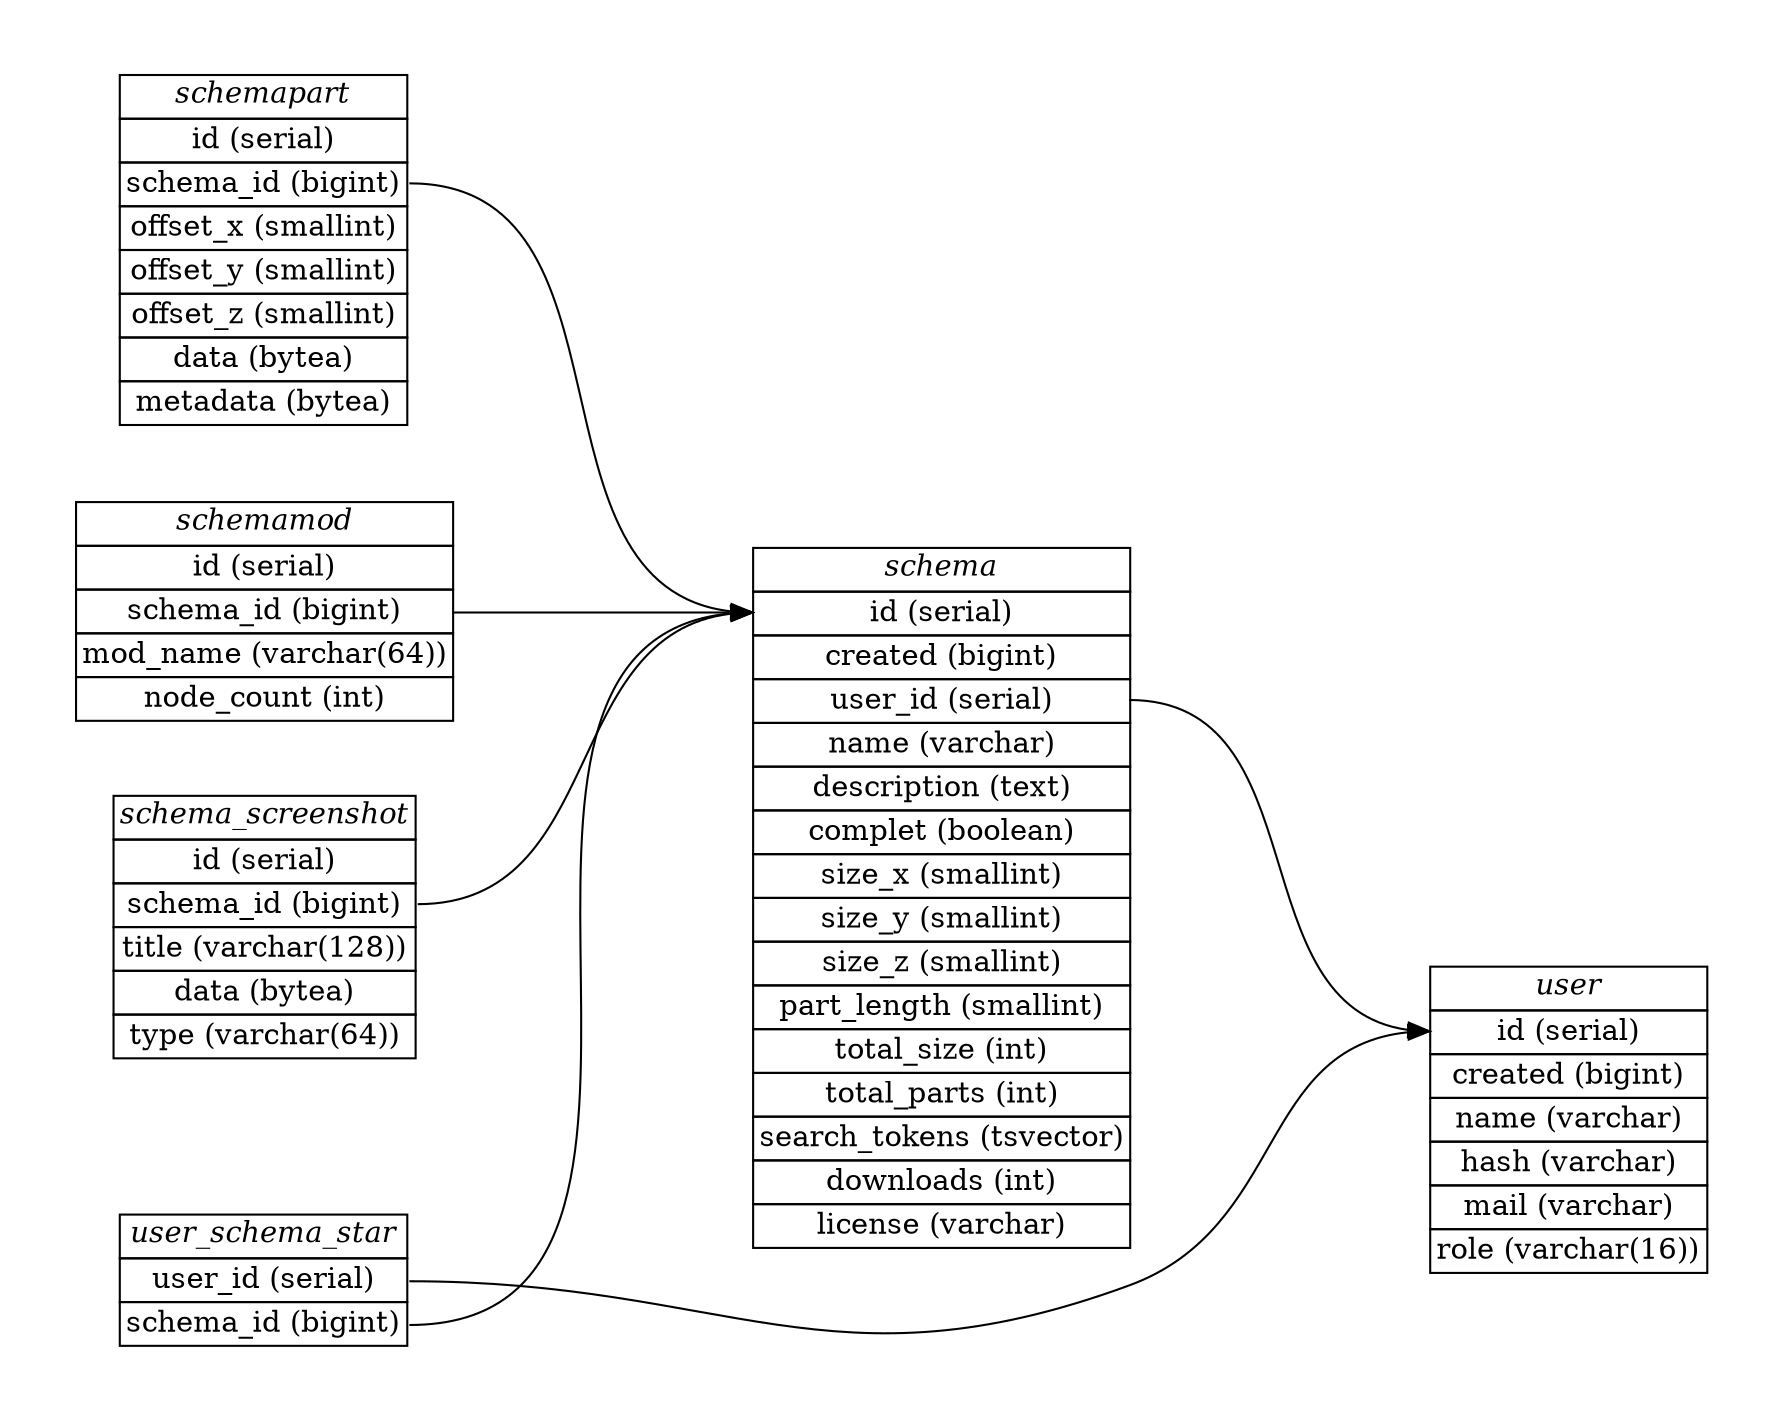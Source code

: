 digraph {
    graph [pad="0.5", nodesep="0.5", ranksep="2"];
    node [shape=plain]
    rankdir=LR;

user [label=<
<table border="0" cellborder="1" cellspacing="0">
  <tr><td><i>user</i></td></tr>
  <tr><td port="1">id (serial)</td></tr>
  <tr><td port="2">created (bigint)</td></tr>
  <tr><td port="3">name (varchar)</td></tr>
  <tr><td port="4">hash (varchar)</td></tr>
  <tr><td port="5">mail (varchar)</td></tr>
  <tr><td port="5a">role (varchar(16))</td></tr>
</table>>];


schema [label=<
<table border="0" cellborder="1" cellspacing="0">
  <tr><td><i>schema</i></td></tr>
  <tr><td port="6">id (serial)</td></tr>
  <tr><td port="7">created (bigint)</td></tr>
  <tr><td port="8">user_id (serial)</td></tr>
  <tr><td port="9">name (varchar)</td></tr>
  <tr><td port="10">description (text)</td></tr>
  <tr><td port="11">complet (boolean)</td></tr>
  <tr><td port="12">size_x (smallint)</td></tr>
  <tr><td port="13">size_y (smallint)</td></tr>
  <tr><td port="14">size_z (smallint)</td></tr>
  <tr><td port="15">part_length (smallint)</td></tr>
  <tr><td port="16">total_size (int)</td></tr>
  <tr><td port="17">total_parts (int)</td></tr>
  <tr><td port="18">search_tokens (tsvector)</td></tr>
  <tr><td port="19">downloads (int)</td></tr>
  <tr><td port="20">license (varchar)</td></tr>
</table>>];

schemapart [label=<
<table border="0" cellborder="1" cellspacing="0">
  <tr><td><i>schemapart</i></td></tr>
  <tr><td port="22">id (serial)</td></tr>
  <tr><td port="23">schema_id (bigint)</td></tr>
  <tr><td port="24">offset_x (smallint)</td></tr>
  <tr><td port="25">offset_y (smallint)</td></tr>
  <tr><td port="26">offset_z (smallint)</td></tr>
  <tr><td port="27">data (bytea)</td></tr>
  <tr><td port="28">metadata (bytea)</td></tr>
</table>>];

schemamod [label=<
<table border="0" cellborder="1" cellspacing="0">
  <tr><td><i>schemamod</i></td></tr>
  <tr><td port="29">id (serial)</td></tr>
  <tr><td port="30">schema_id (bigint)</td></tr>
  <tr><td port="31">mod_name (varchar(64))</td></tr>
  <tr><td port="32">node_count (int)</td></tr>
</table>>];

user_schema_star [label=<
<table border="0" cellborder="1" cellspacing="0">
  <tr><td><i>user_schema_star</i></td></tr>
  <tr><td port="33">user_id (serial)</td></tr>
  <tr><td port="34">schema_id (bigint)</td></tr>
</table>>];

schema_screenshot [label=<
<table border="0" cellborder="1" cellspacing="0">
  <tr><td><i>schema_screenshot</i></td></tr>
  <tr><td port="35">id (serial)</td></tr>
  <tr><td port="36">schema_id (bigint)</td></tr>
  <tr><td port="37">title (varchar(128))</td></tr>
  <tr><td port="38">data (bytea)</td></tr>
  <tr><td port="39">type (varchar(64))</td></tr>
</table>>];

schema:8 -> user:1;
schemapart:23 -> schema:6;
schemamod:30 -> schema:6;
user_schema_star:33 -> user:1;
user_schema_star:34 -> schema:6;
schema_screenshot:36 -> schema:6;
}
